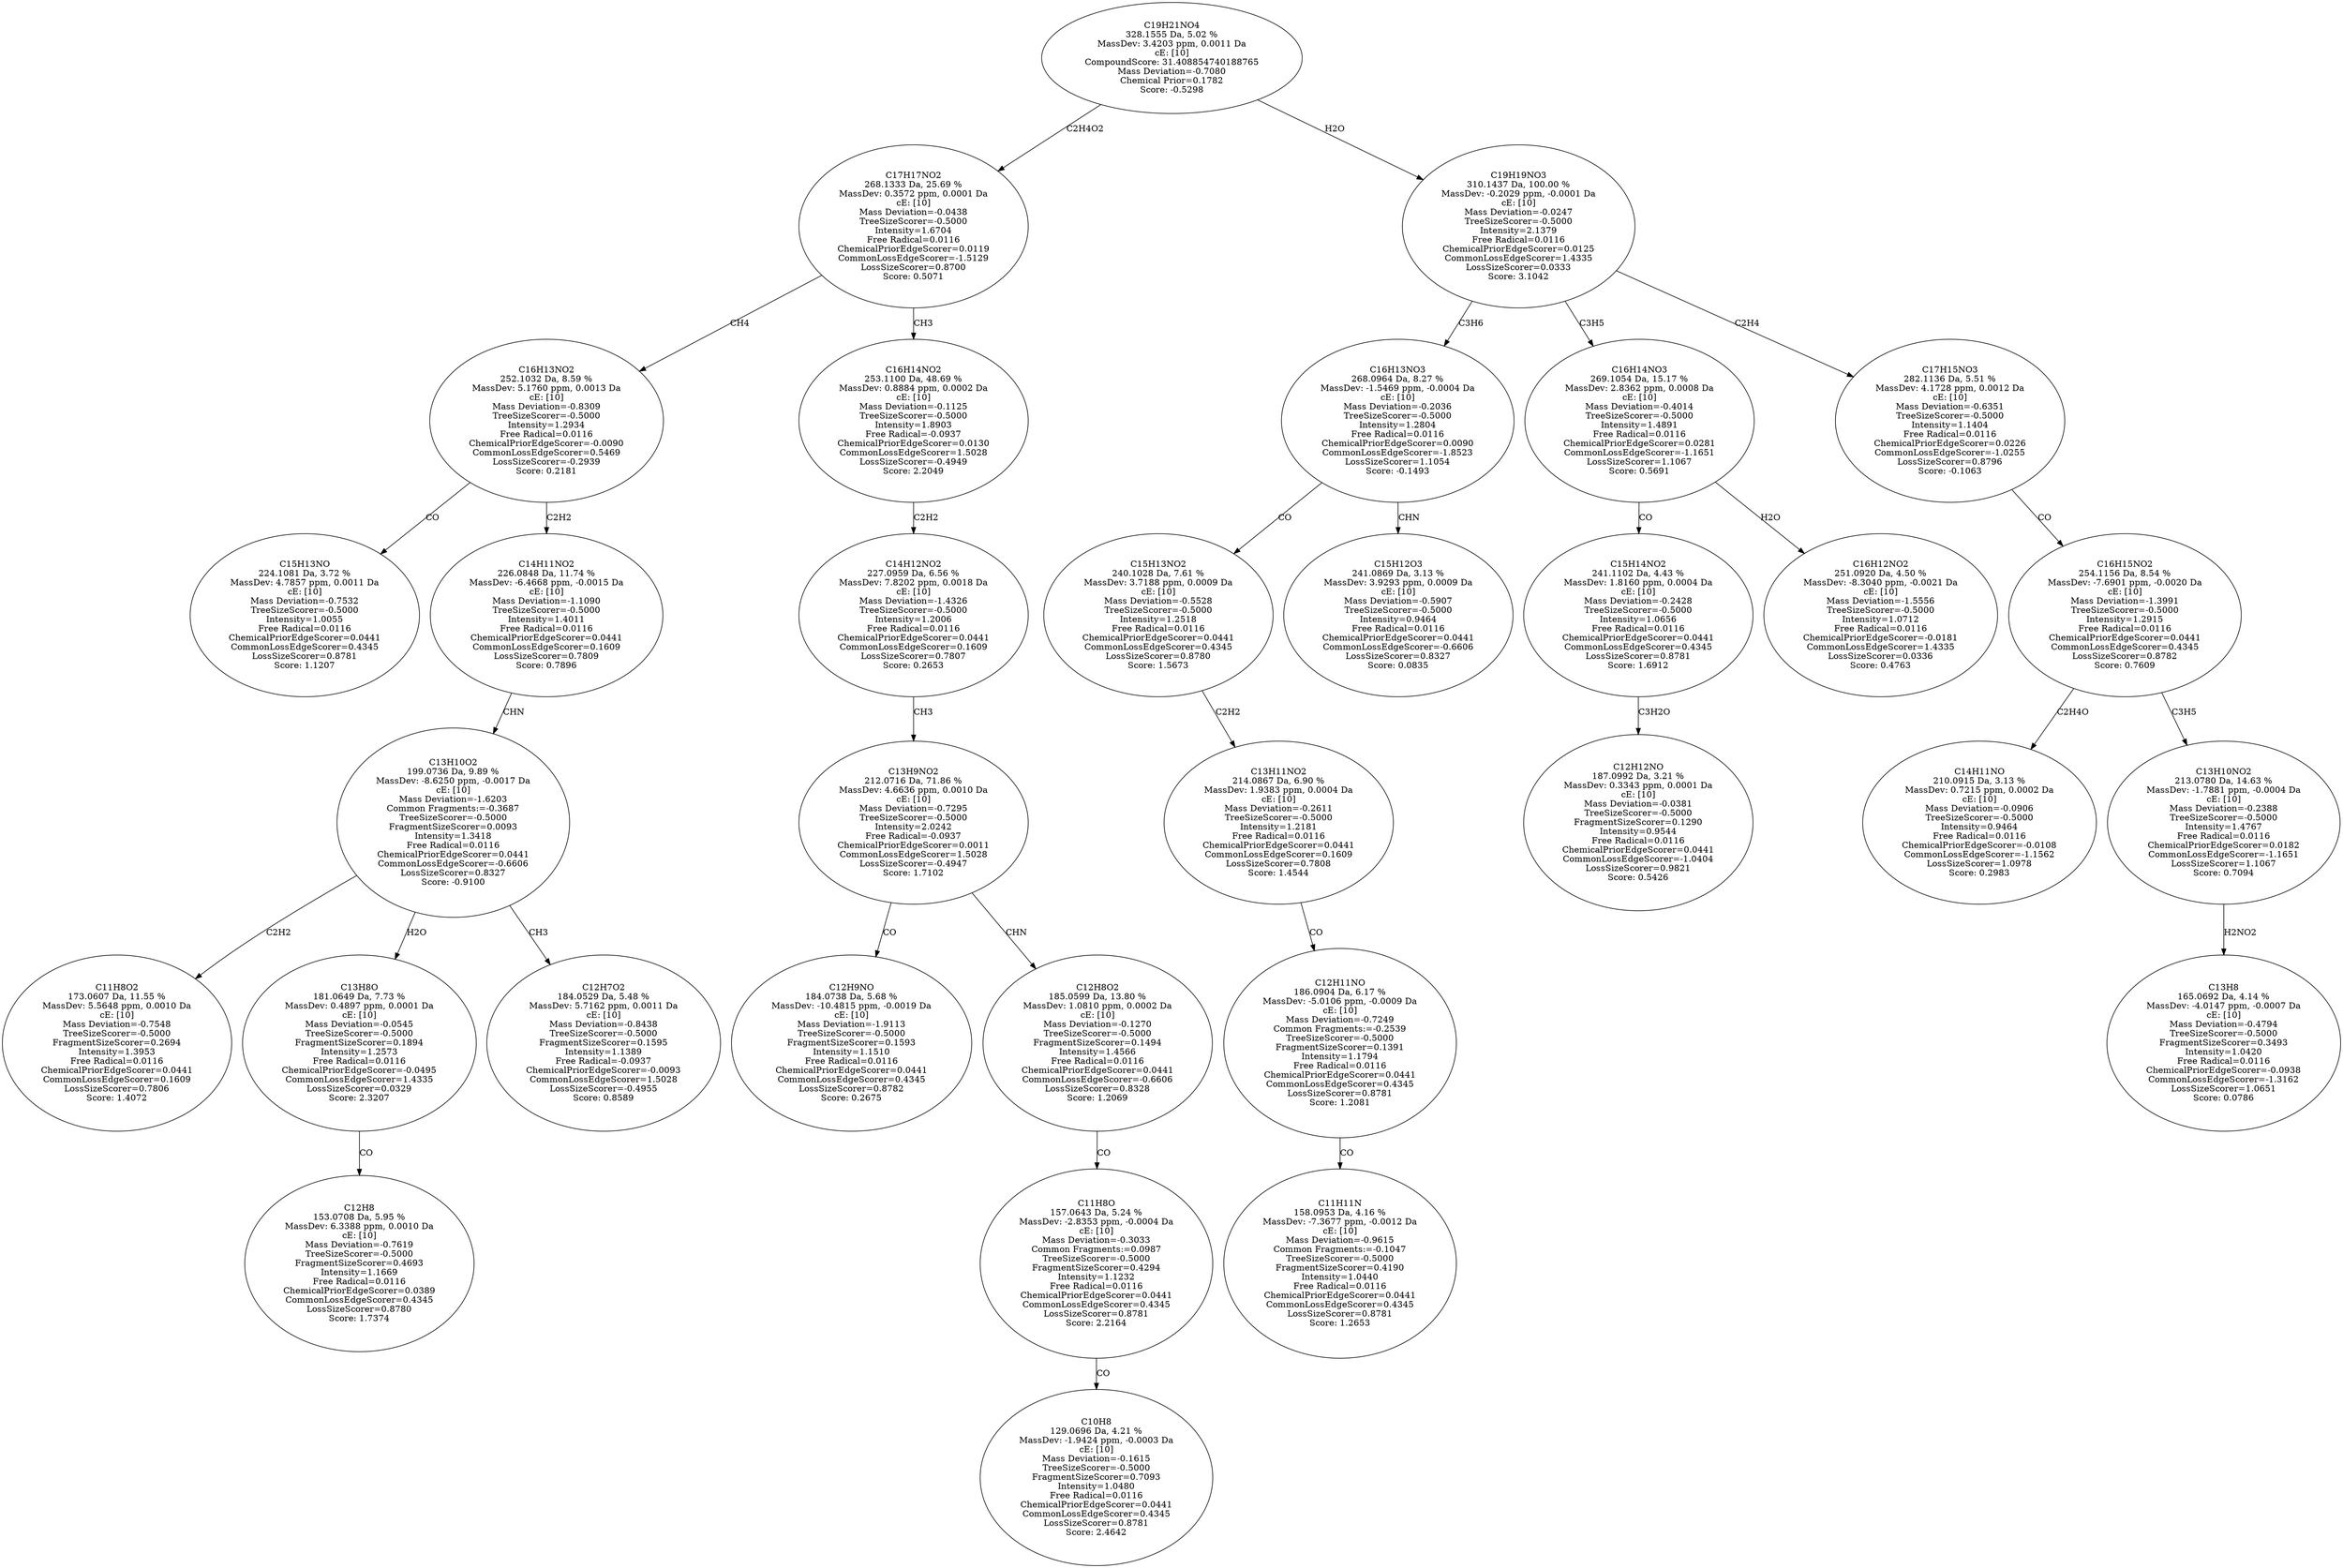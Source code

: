 strict digraph {
v1 [label="C15H13NO\n224.1081 Da, 3.72 %\nMassDev: 4.7857 ppm, 0.0011 Da\ncE: [10]\nMass Deviation=-0.7532\nTreeSizeScorer=-0.5000\nIntensity=1.0055\nFree Radical=0.0116\nChemicalPriorEdgeScorer=0.0441\nCommonLossEdgeScorer=0.4345\nLossSizeScorer=0.8781\nScore: 1.1207"];
v2 [label="C11H8O2\n173.0607 Da, 11.55 %\nMassDev: 5.5648 ppm, 0.0010 Da\ncE: [10]\nMass Deviation=-0.7548\nTreeSizeScorer=-0.5000\nFragmentSizeScorer=0.2694\nIntensity=1.3953\nFree Radical=0.0116\nChemicalPriorEdgeScorer=0.0441\nCommonLossEdgeScorer=0.1609\nLossSizeScorer=0.7806\nScore: 1.4072"];
v3 [label="C12H8\n153.0708 Da, 5.95 %\nMassDev: 6.3388 ppm, 0.0010 Da\ncE: [10]\nMass Deviation=-0.7619\nTreeSizeScorer=-0.5000\nFragmentSizeScorer=0.4693\nIntensity=1.1669\nFree Radical=0.0116\nChemicalPriorEdgeScorer=0.0389\nCommonLossEdgeScorer=0.4345\nLossSizeScorer=0.8780\nScore: 1.7374"];
v4 [label="C13H8O\n181.0649 Da, 7.73 %\nMassDev: 0.4897 ppm, 0.0001 Da\ncE: [10]\nMass Deviation=-0.0545\nTreeSizeScorer=-0.5000\nFragmentSizeScorer=0.1894\nIntensity=1.2573\nFree Radical=0.0116\nChemicalPriorEdgeScorer=-0.0495\nCommonLossEdgeScorer=1.4335\nLossSizeScorer=0.0329\nScore: 2.3207"];
v5 [label="C12H7O2\n184.0529 Da, 5.48 %\nMassDev: 5.7162 ppm, 0.0011 Da\ncE: [10]\nMass Deviation=-0.8438\nTreeSizeScorer=-0.5000\nFragmentSizeScorer=0.1595\nIntensity=1.1389\nFree Radical=-0.0937\nChemicalPriorEdgeScorer=-0.0093\nCommonLossEdgeScorer=1.5028\nLossSizeScorer=-0.4955\nScore: 0.8589"];
v6 [label="C13H10O2\n199.0736 Da, 9.89 %\nMassDev: -8.6250 ppm, -0.0017 Da\ncE: [10]\nMass Deviation=-1.6203\nCommon Fragments:=-0.3687\nTreeSizeScorer=-0.5000\nFragmentSizeScorer=0.0093\nIntensity=1.3418\nFree Radical=0.0116\nChemicalPriorEdgeScorer=0.0441\nCommonLossEdgeScorer=-0.6606\nLossSizeScorer=0.8327\nScore: -0.9100"];
v7 [label="C14H11NO2\n226.0848 Da, 11.74 %\nMassDev: -6.4668 ppm, -0.0015 Da\ncE: [10]\nMass Deviation=-1.1090\nTreeSizeScorer=-0.5000\nIntensity=1.4011\nFree Radical=0.0116\nChemicalPriorEdgeScorer=0.0441\nCommonLossEdgeScorer=0.1609\nLossSizeScorer=0.7809\nScore: 0.7896"];
v8 [label="C16H13NO2\n252.1032 Da, 8.59 %\nMassDev: 5.1760 ppm, 0.0013 Da\ncE: [10]\nMass Deviation=-0.8309\nTreeSizeScorer=-0.5000\nIntensity=1.2934\nFree Radical=0.0116\nChemicalPriorEdgeScorer=-0.0090\nCommonLossEdgeScorer=0.5469\nLossSizeScorer=-0.2939\nScore: 0.2181"];
v9 [label="C12H9NO\n184.0738 Da, 5.68 %\nMassDev: -10.4815 ppm, -0.0019 Da\ncE: [10]\nMass Deviation=-1.9113\nTreeSizeScorer=-0.5000\nFragmentSizeScorer=0.1593\nIntensity=1.1510\nFree Radical=0.0116\nChemicalPriorEdgeScorer=0.0441\nCommonLossEdgeScorer=0.4345\nLossSizeScorer=0.8782\nScore: 0.2675"];
v10 [label="C10H8\n129.0696 Da, 4.21 %\nMassDev: -1.9424 ppm, -0.0003 Da\ncE: [10]\nMass Deviation=-0.1615\nTreeSizeScorer=-0.5000\nFragmentSizeScorer=0.7093\nIntensity=1.0480\nFree Radical=0.0116\nChemicalPriorEdgeScorer=0.0441\nCommonLossEdgeScorer=0.4345\nLossSizeScorer=0.8781\nScore: 2.4642"];
v11 [label="C11H8O\n157.0643 Da, 5.24 %\nMassDev: -2.8353 ppm, -0.0004 Da\ncE: [10]\nMass Deviation=-0.3033\nCommon Fragments:=0.0987\nTreeSizeScorer=-0.5000\nFragmentSizeScorer=0.4294\nIntensity=1.1232\nFree Radical=0.0116\nChemicalPriorEdgeScorer=0.0441\nCommonLossEdgeScorer=0.4345\nLossSizeScorer=0.8781\nScore: 2.2164"];
v12 [label="C12H8O2\n185.0599 Da, 13.80 %\nMassDev: 1.0810 ppm, 0.0002 Da\ncE: [10]\nMass Deviation=-0.1270\nTreeSizeScorer=-0.5000\nFragmentSizeScorer=0.1494\nIntensity=1.4566\nFree Radical=0.0116\nChemicalPriorEdgeScorer=0.0441\nCommonLossEdgeScorer=-0.6606\nLossSizeScorer=0.8328\nScore: 1.2069"];
v13 [label="C13H9NO2\n212.0716 Da, 71.86 %\nMassDev: 4.6636 ppm, 0.0010 Da\ncE: [10]\nMass Deviation=-0.7295\nTreeSizeScorer=-0.5000\nIntensity=2.0242\nFree Radical=-0.0937\nChemicalPriorEdgeScorer=0.0011\nCommonLossEdgeScorer=1.5028\nLossSizeScorer=-0.4947\nScore: 1.7102"];
v14 [label="C14H12NO2\n227.0959 Da, 6.56 %\nMassDev: 7.8202 ppm, 0.0018 Da\ncE: [10]\nMass Deviation=-1.4326\nTreeSizeScorer=-0.5000\nIntensity=1.2006\nFree Radical=0.0116\nChemicalPriorEdgeScorer=0.0441\nCommonLossEdgeScorer=0.1609\nLossSizeScorer=0.7807\nScore: 0.2653"];
v15 [label="C16H14NO2\n253.1100 Da, 48.69 %\nMassDev: 0.8884 ppm, 0.0002 Da\ncE: [10]\nMass Deviation=-0.1125\nTreeSizeScorer=-0.5000\nIntensity=1.8903\nFree Radical=-0.0937\nChemicalPriorEdgeScorer=0.0130\nCommonLossEdgeScorer=1.5028\nLossSizeScorer=-0.4949\nScore: 2.2049"];
v16 [label="C17H17NO2\n268.1333 Da, 25.69 %\nMassDev: 0.3572 ppm, 0.0001 Da\ncE: [10]\nMass Deviation=-0.0438\nTreeSizeScorer=-0.5000\nIntensity=1.6704\nFree Radical=0.0116\nChemicalPriorEdgeScorer=0.0119\nCommonLossEdgeScorer=-1.5129\nLossSizeScorer=0.8700\nScore: 0.5071"];
v17 [label="C11H11N\n158.0953 Da, 4.16 %\nMassDev: -7.3677 ppm, -0.0012 Da\ncE: [10]\nMass Deviation=-0.9615\nCommon Fragments:=-0.1047\nTreeSizeScorer=-0.5000\nFragmentSizeScorer=0.4190\nIntensity=1.0440\nFree Radical=0.0116\nChemicalPriorEdgeScorer=0.0441\nCommonLossEdgeScorer=0.4345\nLossSizeScorer=0.8781\nScore: 1.2653"];
v18 [label="C12H11NO\n186.0904 Da, 6.17 %\nMassDev: -5.0106 ppm, -0.0009 Da\ncE: [10]\nMass Deviation=-0.7249\nCommon Fragments:=-0.2539\nTreeSizeScorer=-0.5000\nFragmentSizeScorer=0.1391\nIntensity=1.1794\nFree Radical=0.0116\nChemicalPriorEdgeScorer=0.0441\nCommonLossEdgeScorer=0.4345\nLossSizeScorer=0.8781\nScore: 1.2081"];
v19 [label="C13H11NO2\n214.0867 Da, 6.90 %\nMassDev: 1.9383 ppm, 0.0004 Da\ncE: [10]\nMass Deviation=-0.2611\nTreeSizeScorer=-0.5000\nIntensity=1.2181\nFree Radical=0.0116\nChemicalPriorEdgeScorer=0.0441\nCommonLossEdgeScorer=0.1609\nLossSizeScorer=0.7808\nScore: 1.4544"];
v20 [label="C15H13NO2\n240.1028 Da, 7.61 %\nMassDev: 3.7188 ppm, 0.0009 Da\ncE: [10]\nMass Deviation=-0.5528\nTreeSizeScorer=-0.5000\nIntensity=1.2518\nFree Radical=0.0116\nChemicalPriorEdgeScorer=0.0441\nCommonLossEdgeScorer=0.4345\nLossSizeScorer=0.8780\nScore: 1.5673"];
v21 [label="C15H12O3\n241.0869 Da, 3.13 %\nMassDev: 3.9293 ppm, 0.0009 Da\ncE: [10]\nMass Deviation=-0.5907\nTreeSizeScorer=-0.5000\nIntensity=0.9464\nFree Radical=0.0116\nChemicalPriorEdgeScorer=0.0441\nCommonLossEdgeScorer=-0.6606\nLossSizeScorer=0.8327\nScore: 0.0835"];
v22 [label="C16H13NO3\n268.0964 Da, 8.27 %\nMassDev: -1.5469 ppm, -0.0004 Da\ncE: [10]\nMass Deviation=-0.2036\nTreeSizeScorer=-0.5000\nIntensity=1.2804\nFree Radical=0.0116\nChemicalPriorEdgeScorer=0.0090\nCommonLossEdgeScorer=-1.8523\nLossSizeScorer=1.1054\nScore: -0.1493"];
v23 [label="C12H12NO\n187.0992 Da, 3.21 %\nMassDev: 0.3343 ppm, 0.0001 Da\ncE: [10]\nMass Deviation=-0.0381\nTreeSizeScorer=-0.5000\nFragmentSizeScorer=0.1290\nIntensity=0.9544\nFree Radical=0.0116\nChemicalPriorEdgeScorer=0.0441\nCommonLossEdgeScorer=-1.0404\nLossSizeScorer=0.9821\nScore: 0.5426"];
v24 [label="C15H14NO2\n241.1102 Da, 4.43 %\nMassDev: 1.8160 ppm, 0.0004 Da\ncE: [10]\nMass Deviation=-0.2428\nTreeSizeScorer=-0.5000\nIntensity=1.0656\nFree Radical=0.0116\nChemicalPriorEdgeScorer=0.0441\nCommonLossEdgeScorer=0.4345\nLossSizeScorer=0.8781\nScore: 1.6912"];
v25 [label="C16H12NO2\n251.0920 Da, 4.50 %\nMassDev: -8.3040 ppm, -0.0021 Da\ncE: [10]\nMass Deviation=-1.5556\nTreeSizeScorer=-0.5000\nIntensity=1.0712\nFree Radical=0.0116\nChemicalPriorEdgeScorer=-0.0181\nCommonLossEdgeScorer=1.4335\nLossSizeScorer=0.0336\nScore: 0.4763"];
v26 [label="C16H14NO3\n269.1054 Da, 15.17 %\nMassDev: 2.8362 ppm, 0.0008 Da\ncE: [10]\nMass Deviation=-0.4014\nTreeSizeScorer=-0.5000\nIntensity=1.4891\nFree Radical=0.0116\nChemicalPriorEdgeScorer=0.0281\nCommonLossEdgeScorer=-1.1651\nLossSizeScorer=1.1067\nScore: 0.5691"];
v27 [label="C14H11NO\n210.0915 Da, 3.13 %\nMassDev: 0.7215 ppm, 0.0002 Da\ncE: [10]\nMass Deviation=-0.0906\nTreeSizeScorer=-0.5000\nIntensity=0.9464\nFree Radical=0.0116\nChemicalPriorEdgeScorer=-0.0108\nCommonLossEdgeScorer=-1.1562\nLossSizeScorer=1.0978\nScore: 0.2983"];
v28 [label="C13H8\n165.0692 Da, 4.14 %\nMassDev: -4.0147 ppm, -0.0007 Da\ncE: [10]\nMass Deviation=-0.4794\nTreeSizeScorer=-0.5000\nFragmentSizeScorer=0.3493\nIntensity=1.0420\nFree Radical=0.0116\nChemicalPriorEdgeScorer=-0.0938\nCommonLossEdgeScorer=-1.3162\nLossSizeScorer=1.0651\nScore: 0.0786"];
v29 [label="C13H10NO2\n213.0780 Da, 14.63 %\nMassDev: -1.7881 ppm, -0.0004 Da\ncE: [10]\nMass Deviation=-0.2388\nTreeSizeScorer=-0.5000\nIntensity=1.4767\nFree Radical=0.0116\nChemicalPriorEdgeScorer=0.0182\nCommonLossEdgeScorer=-1.1651\nLossSizeScorer=1.1067\nScore: 0.7094"];
v30 [label="C16H15NO2\n254.1156 Da, 8.54 %\nMassDev: -7.6901 ppm, -0.0020 Da\ncE: [10]\nMass Deviation=-1.3991\nTreeSizeScorer=-0.5000\nIntensity=1.2915\nFree Radical=0.0116\nChemicalPriorEdgeScorer=0.0441\nCommonLossEdgeScorer=0.4345\nLossSizeScorer=0.8782\nScore: 0.7609"];
v31 [label="C17H15NO3\n282.1136 Da, 5.51 %\nMassDev: 4.1728 ppm, 0.0012 Da\ncE: [10]\nMass Deviation=-0.6351\nTreeSizeScorer=-0.5000\nIntensity=1.1404\nFree Radical=0.0116\nChemicalPriorEdgeScorer=0.0226\nCommonLossEdgeScorer=-1.0255\nLossSizeScorer=0.8796\nScore: -0.1063"];
v32 [label="C19H19NO3\n310.1437 Da, 100.00 %\nMassDev: -0.2029 ppm, -0.0001 Da\ncE: [10]\nMass Deviation=-0.0247\nTreeSizeScorer=-0.5000\nIntensity=2.1379\nFree Radical=0.0116\nChemicalPriorEdgeScorer=0.0125\nCommonLossEdgeScorer=1.4335\nLossSizeScorer=0.0333\nScore: 3.1042"];
v33 [label="C19H21NO4\n328.1555 Da, 5.02 %\nMassDev: 3.4203 ppm, 0.0011 Da\ncE: [10]\nCompoundScore: 31.408854740188765\nMass Deviation=-0.7080\nChemical Prior=0.1782\nScore: -0.5298"];
v8 -> v1 [label="CO"];
v6 -> v2 [label="C2H2"];
v4 -> v3 [label="CO"];
v6 -> v4 [label="H2O"];
v6 -> v5 [label="CH3"];
v7 -> v6 [label="CHN"];
v8 -> v7 [label="C2H2"];
v16 -> v8 [label="CH4"];
v13 -> v9 [label="CO"];
v11 -> v10 [label="CO"];
v12 -> v11 [label="CO"];
v13 -> v12 [label="CHN"];
v14 -> v13 [label="CH3"];
v15 -> v14 [label="C2H2"];
v16 -> v15 [label="CH3"];
v33 -> v16 [label="C2H4O2"];
v18 -> v17 [label="CO"];
v19 -> v18 [label="CO"];
v20 -> v19 [label="C2H2"];
v22 -> v20 [label="CO"];
v22 -> v21 [label="CHN"];
v32 -> v22 [label="C3H6"];
v24 -> v23 [label="C3H2O"];
v26 -> v24 [label="CO"];
v26 -> v25 [label="H2O"];
v32 -> v26 [label="C3H5"];
v30 -> v27 [label="C2H4O"];
v29 -> v28 [label="H2NO2"];
v30 -> v29 [label="C3H5"];
v31 -> v30 [label="CO"];
v32 -> v31 [label="C2H4"];
v33 -> v32 [label="H2O"];
}